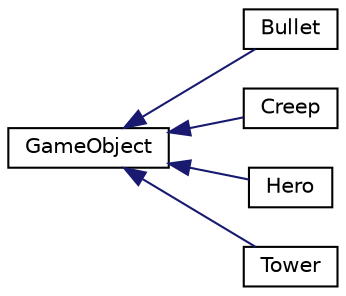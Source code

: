 digraph "Graphical Class Hierarchy"
{
  edge [fontname="Helvetica",fontsize="10",labelfontname="Helvetica",labelfontsize="10"];
  node [fontname="Helvetica",fontsize="10",shape=record];
  rankdir="LR";
  Node1 [label="GameObject",height=0.2,width=0.4,color="black", fillcolor="white", style="filled",URL="$class_game_object.html"];
  Node1 -> Node2 [dir="back",color="midnightblue",fontsize="10",style="solid",fontname="Helvetica"];
  Node2 [label="Bullet",height=0.2,width=0.4,color="black", fillcolor="white", style="filled",URL="$class_bullet.html",tooltip="Bullet object for the game. "];
  Node1 -> Node3 [dir="back",color="midnightblue",fontsize="10",style="solid",fontname="Helvetica"];
  Node3 [label="Creep",height=0.2,width=0.4,color="black", fillcolor="white", style="filled",URL="$class_creep.html",tooltip="Container for the creeps/ enemies on the screen and information about them. "];
  Node1 -> Node4 [dir="back",color="midnightblue",fontsize="10",style="solid",fontname="Helvetica"];
  Node4 [label="Hero",height=0.2,width=0.4,color="black", fillcolor="white", style="filled",URL="$class_hero.html"];
  Node1 -> Node5 [dir="back",color="midnightblue",fontsize="10",style="solid",fontname="Helvetica"];
  Node5 [label="Tower",height=0.2,width=0.4,color="black", fillcolor="white", style="filled",URL="$class_tower.html"];
}
